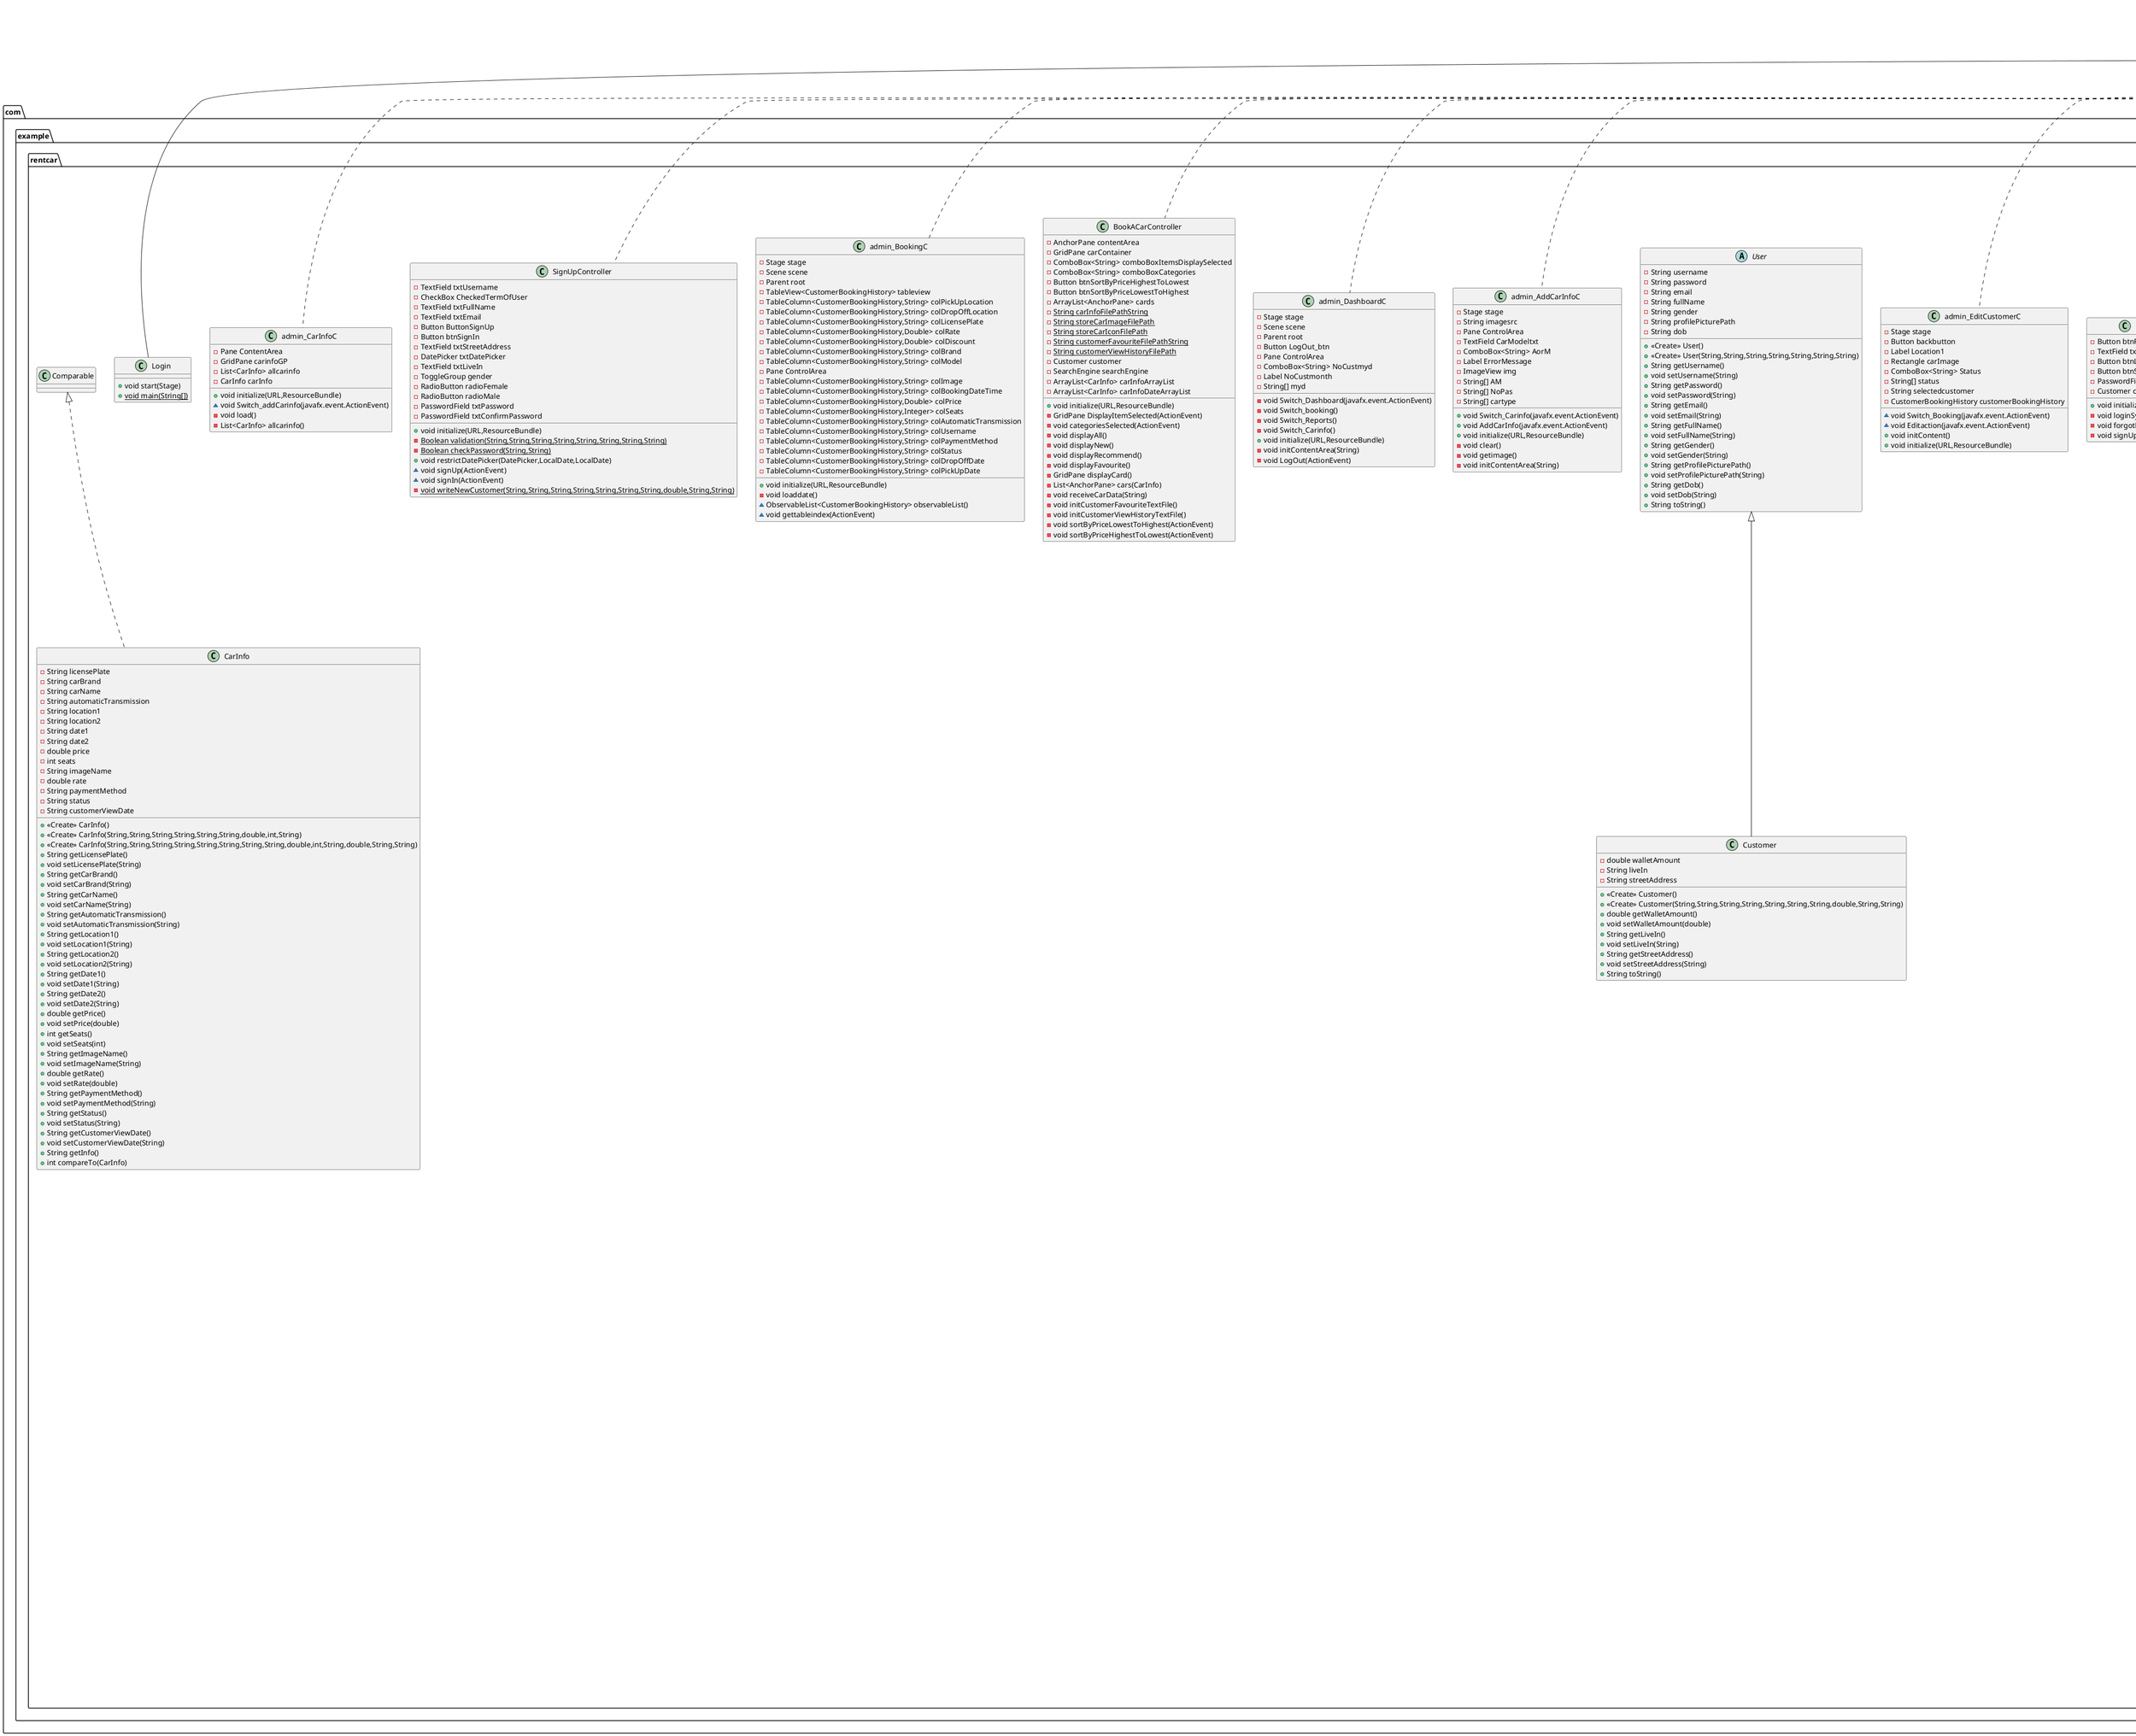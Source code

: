 @startuml
class com.example.rentcar.EmailValidation {
+ <<Create>> EmailValidation(String)
+ Boolean isValid()
}
class com.example.rentcar.CarInfoFileHandler {
- CarInfo carInfo
- {static} String FILEPATH
+ <<Create>> CarInfoFileHandler()
+ <<Create>> CarInfoFileHandler(CarInfo)
+ void writefile()
+ String getCarBrand()
+ void editFile()
+ void getbrand_model()
- String[] getfiletext()
+ CarInfo getCarInfo()
+ void setCarInfo(CarInfo)
}
class com.example.rentcar.DateValidation {
- {static} SimpleDateFormat df
+ <<Create>> DateValidation(String)
+ Boolean isValid()
}
class com.example.rentcar.SearchHistory {
- TableColumn<CarInfo,String> colAutoManual
- TableColumn<CarInfo,String> colBrand
- TableColumn<CarInfo,String> colCarName
- TableColumn<CarInfo,String> colDropOffLocation
- TableColumn<CarInfo,String> colLicensePlate
- TableColumn<CarInfo,String> colPickUpLocation
- TableColumn<CarInfo,Double> colPrice
- TableColumn<CarInfo,Double> colRate
- TableColumn<CarInfo,Integer> colSeats
- AnchorPane contentArea
- TableView<CarInfo> tableHistory
- Customer customer
- List<String> carsLicensePlate
- ObservableList<CarInfo> data
+ void initialize(URL,ResourceBundle)
- void handleData(List<String>)
- List<String> filterViewHistoryData()
}
class com.example.rentcar.UniqueUsernameValidation {
+ <<Create>> UniqueUsernameValidation(String)
+ Boolean isValid()
}
class com.example.rentcar.DashboardController {
- AnchorPane contentArea
- HBox recentViewContentArea
- HBox offerContentArea
- Button btnToday
- Button btnTomorrow
- Button btnBookingSearch
- Label labelDropOffDate
- Label labelDropOffLocation
- Label labelPickUpDate
- Label labelPickUpLocation
- TextField textBoxDropOffDate
- TextField textBoxDropOffLocation
- TextField textBoxPickUpDate
- TextField textBoxPickUpLocation
- Customer customer
- List<CarInfo> tempStoreCustomerViewHistory
- List<CarInfo> storeCustomerViewHistoryDetails
- List<Offer> storeOfferDetails
- SearchEngine searchEngine
+ void initialize(URL,ResourceBundle)
- void getTomorrowDate(ActionEvent)
- void bookingSearch(ActionEvent)
- {static} boolean isValid(String,String,String,String)
- AnchorPane recentViewCarCard(CarInfo)
- List<CarInfo> receiveCustomerViewData()
- List<CarInfo> matchingData(List<CarInfo>)
- List<Offer> receiveOfferData()
- AnchorPane offerCard(Offer)
- boolean checkIfAvailable(String,LocalDate,LocalDate)
}
class com.example.rentcar.CustomerBookingHistoryHolder {
- CustomerBookingHistory customerBookingHistory
- {static} CustomerBookingHistoryHolder INSTANCE
- <<Create>> CustomerBookingHistoryHolder()
+ {static} CustomerBookingHistoryHolder getInstance()
+ void setCustomerBookingHistory(CustomerBookingHistory)
+ CustomerBookingHistory getCustomerBookingHistory()
}
class com.example.rentcar.Offer {
- String discountCode
- String imageName
- String validDate
- String description
- double operation
+ <<Create>> Offer()
+ <<Create>> Offer(String,String,String,String,double)
+ String getDiscountCode()
+ void setDiscountCode(String)
+ String getImageName()
+ void setImageName(String)
+ String getValidDate()
+ void setValidDate(String)
+ String getDescription()
+ void setDescription(String)
+ double getOperation()
+ void setOperation(double)
}
class com.example.rentcar.Rating {
- double total
- ArrayList<Double> rates
- {static} String ratingFilePath
- double average
+ <<Create>> Rating(String)
+ void averageRate(ArrayList<Double>)
- ArrayList<Double> handleData(String)
+ double getAverage()
+ void setAverage(double)
}
class com.example.rentcar.NavigationBarController {
- Button btnBookACar
- Circle profilePicture
- Pane contentArea
+ void initialize(URL,ResourceBundle)
- void initDefaultFocus()
~ void initProfile(String)
- void initDefaultPage()
+ void dashboardPage(ActionEvent)
+ void bookACarPage(ActionEvent)
+ void myBookingsPage(ActionEvent)
+ void myWalletPage(ActionEvent)
+ void SearchHistoryPage(ActionEvent)
+ void messagePage(ActionEvent)
+ void helpPage(ActionEvent)
+ void settingsPage(ActionEvent)
+ void logOutPage(ActionEvent)
- void updateFocusStyle(ActionEvent)
- void initContentArea(String)
}
class com.example.rentcar.Settings {
- Button buttonChange
- Button buttonDelete
- Button buttonNotification
- Button buttonPassword
- Button buttonProfile
- Button buttonUpdate
- Label labelClickMeUpload
- AnchorPane contentPage
- AnchorPane settingsContent
- Circle profilePictureContainer
- TextField textBoxDateOfBirth
- TextField textBoxEmailAddress
- TextField textBoxGender
- TextField textBoxFullName
- TextField textBoxLiveIn
- TextField textBoxStreetAddress
- Customer customer
- List<String> storeCustomerInfo
- String profilePath
- String saveAs
+ void initialize(URL,ResourceBundle)
- void changeAllProfileData(ActionEvent)
- void deleteUploadPhoto(ActionEvent)
- void updateUploadPhoto(ActionEvent)
- void initProfileData(Customer)
- void editCustomerInfo(List<String>)
- void showChangesBox(boolean)
- void initDefaultFocus()
- void updateFocusStyle(ActionEvent)
- void switchToProfilePage(ActionEvent)
- void switchToPasswordPage(ActionEvent)
- void switchToNotificationPage(ActionEvent)
- void uploadNewProfilePicture(MouseEvent)
}
class com.example.rentcar.admin_CarInformationC {
- Stage stage
- Scene scene
- Parent root
- Pane ControlArea
- Label AorM
- ImageView carImage
+ void setData(CarInfo)
~ void EditorRemove(MouseEvent)
}
class com.example.rentcar.MyWallet {
- AnchorPane contentArea
- VBox paymentContent
- Button btnViewBalanceQuarterly
- Label labelShowBalance
- Label labelPaymentRecordsCarName
- Button btnTopUp
- Button btnViewBalanceMonthly
- ChoiceBox<DatePicker> choiceBoxPaymentRecordByMonth
- Label labelPaymentRecordsDate
- Label labelPaymentRecordsCost
- Label labelShowTotalPayment
- Button btnViewBalanceYearly
- AnchorPane showBalanceOverviews
- Customer customer
- DecimalFormat df
- ArrayList<CustomerBookingHistory> paymentRecordArrayList
- ArrayList<AnchorPane> storePaymentRecordCards
- {static} String filePathString
- {static} double total
- XYChart.Series<Number,Number> series1
- XYChart.Series<Number,Number> series2
- XYChart.Series<Number,Number> series3
- List<Number> data1
- List<Number> data2
- List<Number> data3
+ void initialize(URL,ResourceBundle)
- void TopUpMoney(ActionEvent)
- AnchorPane generatePaymentRecordCard(CustomerBookingHistory)
- void showPaymentRecord()
- void receiveCarData(String)
- void BalanceOverviews()
}
class com.example.rentcar.AutomaticUpdateStatus {
- ArrayList<String> carInfoArrayList
- {static} String bookingHistoryFilePath
+ <<Create>> AutomaticUpdateStatus()
+ String execute()
- ArrayList<String> updateStatusFromInProgressToCompleted()
- ArrayList<String> updateStatusFromApprovedToInProgress()
- void updateTextFile(ArrayList<String>)
}
abstract class com.example.rentcar.Validation {
- String field
+ <<Create>> Validation(String)
+ String getField()
+ void setField(String)
+ {abstract}Boolean isValid()
}
class com.example.rentcar.MyBookingsController {
- Button btnInProgress
- Button btnCompleted
- Button btnPreparing
- VBox showBookingsInfo
- Button btnCancelled
- String bookingsTextFilePath
- CustomerBookingHistoryManager cbhm
- Customer customer
+ void initialize(URL,ResourceBundle)
~ void showPreparing(ActionEvent)
~ void showInProgress(ActionEvent)
~ void showCompleted(ActionEvent)
~ void showCancelled(ActionEvent)
- void receiveCarData()
- void initialDefaultFocus()
- void updateFocusStyle(ActionEvent)
}
class com.example.rentcar.admin_EditCarInfoC {
- Label labelAorM
- Button backbutton
- Button btnEdit
- ComboBox<String> ComboBoxAutoManual
- Label labelBrand
- TextField textBoxPrice
- TextField textBoxLicensePlate
- Label labelCarmodel
- Label Entertxt
- Pane ControlArea
- TextField textBoxCarModel
- Label Success
- Label labelLicensePlate
- TextField textBoxBrand
- Label ErrormessageAM
- ComboBox<String> ComboBoxSeats
- Rectangle currentCarImageContainer
- Label Errormessage
- Rectangle editCarImageContainer
- Label labelCostperDay
- Label labelNoPassenger
- Label labelDropOffLocation
- Label labelPickUpLocation
- TextField textBoxPickUpLocation
- TextField textBoxDropOffLocation
- String[] AorMString
- String[] NumPassint
- CarInfo carInfo
- String uploadImagePath
- String saveAs
~ void Switch_CarInfo(ActionEvent)
+ void initialize(URL,ResourceBundle)
~ void EditAction(ActionEvent)
- void initContent(CarInfo)
- void uploadCarImage(MouseEvent)
}
class com.example.rentcar.CustomerInfoBookingHandler {
- CustomerBookingHistory customerBookingHistory
+ <<Create>> CustomerInfoBookingHandler(CustomerBookingHistory)
+ String getcarbrand()
+ void editcustomer(String)
}
class com.example.rentcar.SearchEngineDataHolder {
- SearchEngine searchEngine
- {static} SearchEngineDataHolder INSTANCE
+ {static} SearchEngineDataHolder getInstance()
+ SearchEngine getSearchEngine()
+ void setSearchEngine(SearchEngine)
}
class com.example.rentcar.TopUpController {
- AnchorPane contentArea
- Button btnTopUpNow
- Button buttonAdd1
- Button buttonAdd10
- Button buttonAdd100
- Button buttonAdd20
- Button buttonAdd5
- Button buttonAdd50
- Button buttonBack
- Label labelCurrentAmount
- Label labelTopUpAmount
- Slider sliderAmount
- Customer customer
- {static} DecimalFormat df
+ void initialize(URL,ResourceBundle)
- void add1(ActionEvent)
- void add10(ActionEvent)
- void add100(ActionEvent)
- void add20(ActionEvent)
- void add5(ActionEvent)
- void add50(ActionEvent)
~ void topUpNow(ActionEvent)
- void backToPreviousPage(ActionEvent)
}
class com.example.rentcar.CarInfoHolder {
- CarInfo carInfo
- {static} CarInfoHolder INSTANCE
- <<Create>> CarInfoHolder()
+ {static} CarInfoHolder getInstance()
+ void setCarInfo(CarInfo)
+ CarInfo getCarInfo()
}
class com.example.rentcar.BookingLocationAndDateController {
- Button btnSearch
- AnchorPane contentArea
- Label labelDropOffDay
- Label labelDropOffMonth
- Label labelPickUpDay
- Label labelPickUpMonth
- Button countryInfoIcon
- TextField textBoxDropOffLocation
- TextField textBoxPickUpLocation
- AnchorPane box
- String pickUpDate
- String dropOffDate
- SearchEngine searchEngine
+ void initialize(URL,ResourceBundle)
~ void searchCar(ActionEvent)
- void pickUpDate(MouseEvent)
- void dropOffDate(MouseEvent)
- void UpdateDateContainer()
- void initDateContainer()
- void showCountryDivInfo(MouseEvent)
- void hideCountryDivInfo(MouseEvent)
- {static} boolean isValid(String,String,String,String)
+ String getPickUpDate()
+ void setPickUpDate(String)
+ String getDropOffDate()
+ void setDropOffDate(String)
}
class com.example.rentcar.CustomerBookingHistory {
- String username
- String licensePlate
- String carBrand
- String carName
- String automaticTransmission
- String location1
- String location2
- String Date1
- String Date2
- double price
- int seats
- String imageName
- double rate
- String paymentMethod
- String status
- String bookingDateTime
- double discount
+ <<Create>> CustomerBookingHistory()
+ <<Create>> CustomerBookingHistory(String,String,String,String,String,String,String,String,String,double,int,String,double,String,String,String,double)
+ String getUsername()
+ void setUsername(String)
+ String getCarBrand()
+ void setCarBrand(String)
+ String getLicensePlate()
+ void setLicensePlate(String)
+ String getCarModel()
+ void setCarModel(String)
+ String getCarName()
+ void setCarName(String)
+ String getAutomaticTransmission()
+ void setAutomaticTransmission(String)
+ String getLocation1()
+ void setLocation1(String)
+ String getLocation2()
+ void setLocation2(String)
+ String getDate1()
+ void setDate1(String)
+ String getDate2()
+ void setDate2(String)
+ double getPrice()
+ void setPrice(double)
+ int getSeats()
+ void setSeats(int)
+ String getImageName()
+ void setImageName(String)
+ double getRate()
+ void setRate(double)
+ String getPaymentMethod()
+ void setPaymentMethod(String)
+ String getStatus()
+ void setStatus(String)
+ String getBookingDateTime()
+ void setBookingDateTime(String)
+ double getDiscount()
+ void setDiscount(double)
+ String getInfo()
}
class com.example.rentcar.CustomerBookingHistoryManager {
# int count
# CustomerBookingHistory[] bookingHistories
# {static} String storeCarImageFilePath
+ <<Create>> CustomerBookingHistoryManager()
+ void add(CustomerBookingHistory)
+ VBox loadPreparing()
+ VBox loadInProgress()
+ VBox loadCompleted()
+ VBox loadCancelled()
+ void printInfo()
+ AnchorPane initPane(CustomerBookingHistory)
- Rectangle initCarImage(CustomerBookingHistory)
- boolean needToShowRateButton(String,String)
}
class com.example.rentcar.CustomerHolder {
- Customer customer
- {static} CustomerHolder INSTANCE
- <<Create>> CustomerHolder()
+ {static} CustomerHolder getInstance()
+ void setUser(Customer)
+ Customer getCustomer()
}
class com.example.rentcar.BookingDetails {
- AnchorPane contentPage
- ImageView airconImage
- ImageView transmissionImage
- Label labelTransmission
- Button buttonBookNow
- Button buttonAddDiscountCode
- ImageView carImage
- Label labelCarName
- Label labelCarRentalFee
- Label labelDiscountAmount
- Label labelDropOffDateTime
- Label labelDropOffLocation
- Label labelPickUpDateTime
- Label labelPickUpLocation
- Label labelPremium
- Label labelRating
- Label labelReviewAmount
- Label labelTotalAmount
- Label labelLicensePlate
- Label labelMileage
- ImageView mileageImage
- ImageView passengerImage
- Rating ratingStar
- ImageView returnToPreviousPageImage
- TextField textBoxDiscountCode
- Customer customer
- SearchEngine searchEngine
- CarInfo carInfo
- SimpleDateFormat df
- Double total
- double operation
+ void initialize(URL,ResourceBundle)
- void bookNow(ActionEvent)
- void initContent(CarInfo)
- void receiveCarData()
- void verifyDiscountCode(ActionEvent)
- void returnToPreviousPage(MouseEvent)
- boolean verifyIfEnoughBalance()
- void updateCustomerBalance(String)
}
class com.example.rentcar.CarInfo {
- String licensePlate
- String carBrand
- String carName
- String automaticTransmission
- String location1
- String location2
- String date1
- String date2
- double price
- int seats
- String imageName
- double rate
- String paymentMethod
- String status
- String customerViewDate
+ <<Create>> CarInfo()
+ <<Create>> CarInfo(String,String,String,String,String,String,double,int,String)
+ <<Create>> CarInfo(String,String,String,String,String,String,String,String,double,int,String,double,String,String)
+ String getLicensePlate()
+ void setLicensePlate(String)
+ String getCarBrand()
+ void setCarBrand(String)
+ String getCarName()
+ void setCarName(String)
+ String getAutomaticTransmission()
+ void setAutomaticTransmission(String)
+ String getLocation1()
+ void setLocation1(String)
+ String getLocation2()
+ void setLocation2(String)
+ String getDate1()
+ void setDate1(String)
+ String getDate2()
+ void setDate2(String)
+ double getPrice()
+ void setPrice(double)
+ int getSeats()
+ void setSeats(int)
+ String getImageName()
+ void setImageName(String)
+ double getRate()
+ void setRate(double)
+ String getPaymentMethod()
+ void setPaymentMethod(String)
+ String getStatus()
+ void setStatus(String)
+ String getCustomerViewDate()
+ void setCustomerViewDate(String)
+ String getInfo()
+ int compareTo(CarInfo)
}
class com.example.rentcar.Report {
- CarInfoFileHandler carinfo
- SimpleStringProperty username
+ <<Create>> Report(String,String,String,String,String,String,String)
+ CarInfoFileHandler getCarinfo()
+ void setCarinfo(CarInfoFileHandler)
+ String getUsername()
+ SimpleStringProperty usernameProperty()
+ void setUsername(String)
+ String getLicensePlate()
+ SimpleStringProperty licensePlateProperty()
+ void setLicensePlate(String)
+ String getBrand()
+ SimpleStringProperty brandProperty()
+ void setBrand(String)
+ String getModel()
+ SimpleStringProperty modelProperty()
+ void setModel(String)
+ String getLocation1()
+ SimpleStringProperty location1Property()
+ void setLocation1(String)
+ String getLocation2()
+ SimpleStringProperty location2Property()
+ void setLocation2(String)
+ String getPrice()
+ SimpleStringProperty priceProperty()
+ void setPrice(String)
}
class com.example.rentcar.admin_ReportC {
- ComboBox<String> carbrand
- TableColumn<Report,String> colCarBrand
- Label errormessage
- TableColumn<Report,String> colPickUpLocation
- TableColumn<Report,String> colDropOffLocation
- DatePicker Date2
- TableColumn<Report,String> colLicensePlate
- ComboBox<String> Loc1CB
- ComboBox<String> Loc2CB
- DatePicker Date1
- Label Total
- TableView<Report> reporttable
- TableColumn<Report,String> colCarModel
- TableColumn<Report,Double> colPrice
- TableColumn<Report,String> colUsername
+ void initialize(URL,ResourceBundle)
- void load()
~ void Clear(javafx.event.ActionEvent)
~ void show(javafx.event.ActionEvent)
~ ObservableList<Report> observableList()
- void getcarbrand()
- void getlocation()
}
class com.example.rentcar.CarinformationUI {
- String Carbrand
+ String getImagesrc()
+ void setImagesrc(String)
+ String getCarbrand()
+ void setCarbrand(String)
+ String getCarmodel()
+ void setCarmodel(String)
+ String getNoPass()
+ void setNoPass(String)
+ String getAorM()
+ void setAorM(String)
+ String getRPD()
+ void setRPD(String)
}
class com.example.rentcar.LoginController {
- Button btnForgotPassword
- TextField txtUsername
- Button btnLogin
- Button btnSignUp
- PasswordField txtPassword
- Customer customer
+ void initialize(URL,ResourceBundle)
- void loginSystem(ActionEvent)
- void forgotPassword(ActionEvent)
- void signUp(ActionEvent)
}
class com.example.rentcar.admin_EditCustomerC {
- Stage stage
- Button backbutton
- Label Location1
- Rectangle carImage
- ComboBox<String> Status
- String[] status
- String selectedcustomer
- CustomerBookingHistory customerBookingHistory
~ void Switch_Booking(javafx.event.ActionEvent)
~ void Editaction(javafx.event.ActionEvent)
+ void initContent()
+ void initialize(URL,ResourceBundle)
}
abstract class com.example.rentcar.User {
- String username
- String password
- String email
- String fullName
- String gender
- String profilePicturePath
- String dob
+ <<Create>> User()
+ <<Create>> User(String,String,String,String,String,String,String)
+ String getUsername()
+ void setUsername(String)
+ String getPassword()
+ void setPassword(String)
+ String getEmail()
+ void setEmail(String)
+ String getFullName()
+ void setFullName(String)
+ String getGender()
+ void setGender(String)
+ String getProfilePicturePath()
+ void setProfilePicturePath(String)
+ String getDob()
+ void setDob(String)
+ String toString()
}
class com.example.rentcar.NotBlankValidation {
+ <<Create>> NotBlankValidation(String)
+ Boolean isValid()
}
class com.example.rentcar.Login {
+ void start(Stage)
+ {static} void main(String[])
}
class com.example.rentcar.CarBookingDetailsHolder {
- CarInfo carInfo
- {static} CarBookingDetailsHolder INSTANCE
- <<Create>> CarBookingDetailsHolder()
+ {static} CarBookingDetailsHolder getInstance()
+ void setCarInfo(CarInfo)
+ CarInfo getCarInfo()
}
class com.example.rentcar.SignUpController {
- TextField txtUsername
- CheckBox CheckedTermOfUser
- TextField txtFullName
- TextField txtEmail
- Button ButtonSignUp
- Button btnSignIn
- TextField txtStreetAddress
- DatePicker txtDatePicker
- TextField txtLiveIn
- ToggleGroup gender
- RadioButton radioFemale
- RadioButton radioMale
- PasswordField txtPassword
- PasswordField txtConfirmPassword
+ void initialize(URL,ResourceBundle)
- {static} Boolean validation(String,String,String,String,String,String,String,String)
- {static} Boolean checkPassword(String,String)
+ void restrictDatePicker(DatePicker,LocalDate,LocalDate)
~ void signUp(ActionEvent)
~ void signIn(ActionEvent)
- {static} void writeNewCustomer(String,String,String,String,String,String,String,double,String,String)
}
class com.example.rentcar.Customer {
- double walletAmount
- String liveIn
- String streetAddress
+ <<Create>> Customer()
+ <<Create>> Customer(String,String,String,String,String,String,String,double,String,String)
+ double getWalletAmount()
+ void setWalletAmount(double)
+ String getLiveIn()
+ void setLiveIn(String)
+ String getStreetAddress()
+ void setStreetAddress(String)
+ String toString()
}
class com.example.rentcar.admin_CarInfoC {
- Pane ContentArea
- GridPane carinfoGP
- List<CarInfo> allcarinfo
- CarInfo carInfo
+ void initialize(URL,ResourceBundle)
~ void Switch_addCarinfo(javafx.event.ActionEvent)
- void load()
- List<CarInfo> allcarinfo()
}
class com.example.rentcar.Reviews {
- int count
- {static} String customerViewHistoryFilePath
+ <<Create>> Reviews(String)
- void handleData(String)
+ int getCount()
+ void setCount(int)
}
class com.example.rentcar.SearchEngine {
- String pickUpLocation
- String dropOffLocation
- String pickUpDate
- String dropOffDate
+ <<Create>> SearchEngine(String,String,String,String)
+ String getPickUpLocation()
+ void setPickUpLocation(String)
+ String getDropOffLocation()
+ void setDropOffLocation(String)
+ String getPickUpDate()
+ void setPickUpDate(String)
+ String getDropOffDate()
+ void setDropOffDate(String)
}
class com.example.rentcar.admin_AddCarInfoC {
- Stage stage
- String imagesrc
- Pane ControlArea
- TextField CarModeltxt
- ComboBox<String> AorM
- Label ErrorMessage
- ImageView img
- String[] AM
- String[] NoPas
- String[] cartype
+ void Switch_Carinfo(javafx.event.ActionEvent)
+ void AddCarInfo(javafx.event.ActionEvent)
+ void initialize(URL,ResourceBundle)
- void clear()
- void getimage()
- void initContentArea(String)
}
class com.example.rentcar.admin_DashboardC {
- Stage stage
- Scene scene
- Parent root
- Button LogOut_btn
- Pane ControlArea
- ComboBox<String> NoCustmyd
- Label NoCustmonth
- String[] myd
- void Switch_Dashboard(javafx.event.ActionEvent)
- void Switch_booking()
- void Switch_Reports()
- void Switch_Carinfo()
+ void initialize(URL,ResourceBundle)
- void initContentArea(String)
- void LogOut(ActionEvent)
}
class com.example.rentcar.BookACarController {
- AnchorPane contentArea
- GridPane carContainer
- ComboBox<String> comboBoxItemsDisplaySelected
- ComboBox<String> comboBoxCategories
- Button btnSortByPriceHighestToLowest
- Button btnSortByPriceLowestToHighest
- ArrayList<AnchorPane> cards
- {static} String carInfoFilePathString
- {static} String storeCarImageFilePath
- {static} String storeCarIconFilePath
- {static} String customerFavouriteFilePathString
- {static} String customerViewHistoryFilePath
- Customer customer
- SearchEngine searchEngine
- ArrayList<CarInfo> carInfoArrayList
- ArrayList<CarInfo> carInfoDateArrayList
+ void initialize(URL,ResourceBundle)
- GridPane DisplayItemSelected(ActionEvent)
- void categoriesSelected(ActionEvent)
- void displayAll()
- void displayNew()
- void displayRecommend()
- void displayFavourite()
- GridPane displayCard()
- List<AnchorPane> cars(CarInfo)
- void receiveCarData(String)
- void initCustomerFavouriteTextFile()
- void initCustomerViewHistoryTextFile()
- void sortByPriceLowestToHighest(ActionEvent)
- void sortByPriceHighestToLowest(ActionEvent)
}
class com.example.rentcar.admin_BookingC {
- Stage stage
- Scene scene
- Parent root
- TableView<CustomerBookingHistory> tableview
- TableColumn<CustomerBookingHistory,String> colPickUpLocation
- TableColumn<CustomerBookingHistory,String> colDropOffLocation
- TableColumn<CustomerBookingHistory,String> colLicensePlate
- TableColumn<CustomerBookingHistory,Double> colRate
- TableColumn<CustomerBookingHistory,Double> colDiscount
- TableColumn<CustomerBookingHistory,String> colBrand
- TableColumn<CustomerBookingHistory,String> colModel
- Pane ControlArea
- TableColumn<CustomerBookingHistory,String> colImage
- TableColumn<CustomerBookingHistory,String> colBookingDateTime
- TableColumn<CustomerBookingHistory,Double> colPrice
- TableColumn<CustomerBookingHistory,Integer> colSeats
- TableColumn<CustomerBookingHistory,String> colAutomaticTransmission
- TableColumn<CustomerBookingHistory,String> colUsername
- TableColumn<CustomerBookingHistory,String> colPaymentMethod
- TableColumn<CustomerBookingHistory,String> colStatus
- TableColumn<CustomerBookingHistory,String> colDropOffDate
- TableColumn<CustomerBookingHistory,String> colPickUpDate
+ void initialize(URL,ResourceBundle)
- void loaddate()
~ ObservableList<CustomerBookingHistory> observableList()
~ void gettableindex(ActionEvent)
}


com.example.rentcar.Validation <|-- com.example.rentcar.EmailValidation
com.example.rentcar.Validation <|-- com.example.rentcar.DateValidation
javafx.fxml.Initializable <|.. com.example.rentcar.SearchHistory
com.example.rentcar.Validation <|-- com.example.rentcar.UniqueUsernameValidation
javafx.fxml.Initializable <|.. com.example.rentcar.DashboardController
javafx.fxml.Initializable <|.. com.example.rentcar.NavigationBarController
javafx.fxml.Initializable <|.. com.example.rentcar.Settings
javafx.fxml.Initializable <|.. com.example.rentcar.MyWallet
javafx.fxml.Initializable <|.. com.example.rentcar.MyBookingsController
javafx.fxml.Initializable <|.. com.example.rentcar.admin_EditCarInfoC
javafx.fxml.Initializable <|.. com.example.rentcar.TopUpController
javafx.fxml.Initializable <|.. com.example.rentcar.BookingLocationAndDateController
javafx.fxml.Initializable <|.. com.example.rentcar.BookingDetails
com.example.rentcar.Comparable <|.. com.example.rentcar.CarInfo
javafx.fxml.Initializable <|.. com.example.rentcar.admin_ReportC
javafx.fxml.Initializable <|.. com.example.rentcar.LoginController
javafx.fxml.Initializable <|.. com.example.rentcar.admin_EditCustomerC
com.example.rentcar.Validation <|-- com.example.rentcar.NotBlankValidation
javafx.application.Application <|-- com.example.rentcar.Login
javafx.fxml.Initializable <|.. com.example.rentcar.SignUpController
com.example.rentcar.User <|-- com.example.rentcar.Customer
javafx.fxml.Initializable <|.. com.example.rentcar.admin_CarInfoC
javafx.fxml.Initializable <|.. com.example.rentcar.admin_AddCarInfoC
javafx.fxml.Initializable <|.. com.example.rentcar.admin_DashboardC
javafx.fxml.Initializable <|.. com.example.rentcar.BookACarController
javafx.fxml.Initializable <|.. com.example.rentcar.admin_BookingC
@enduml
